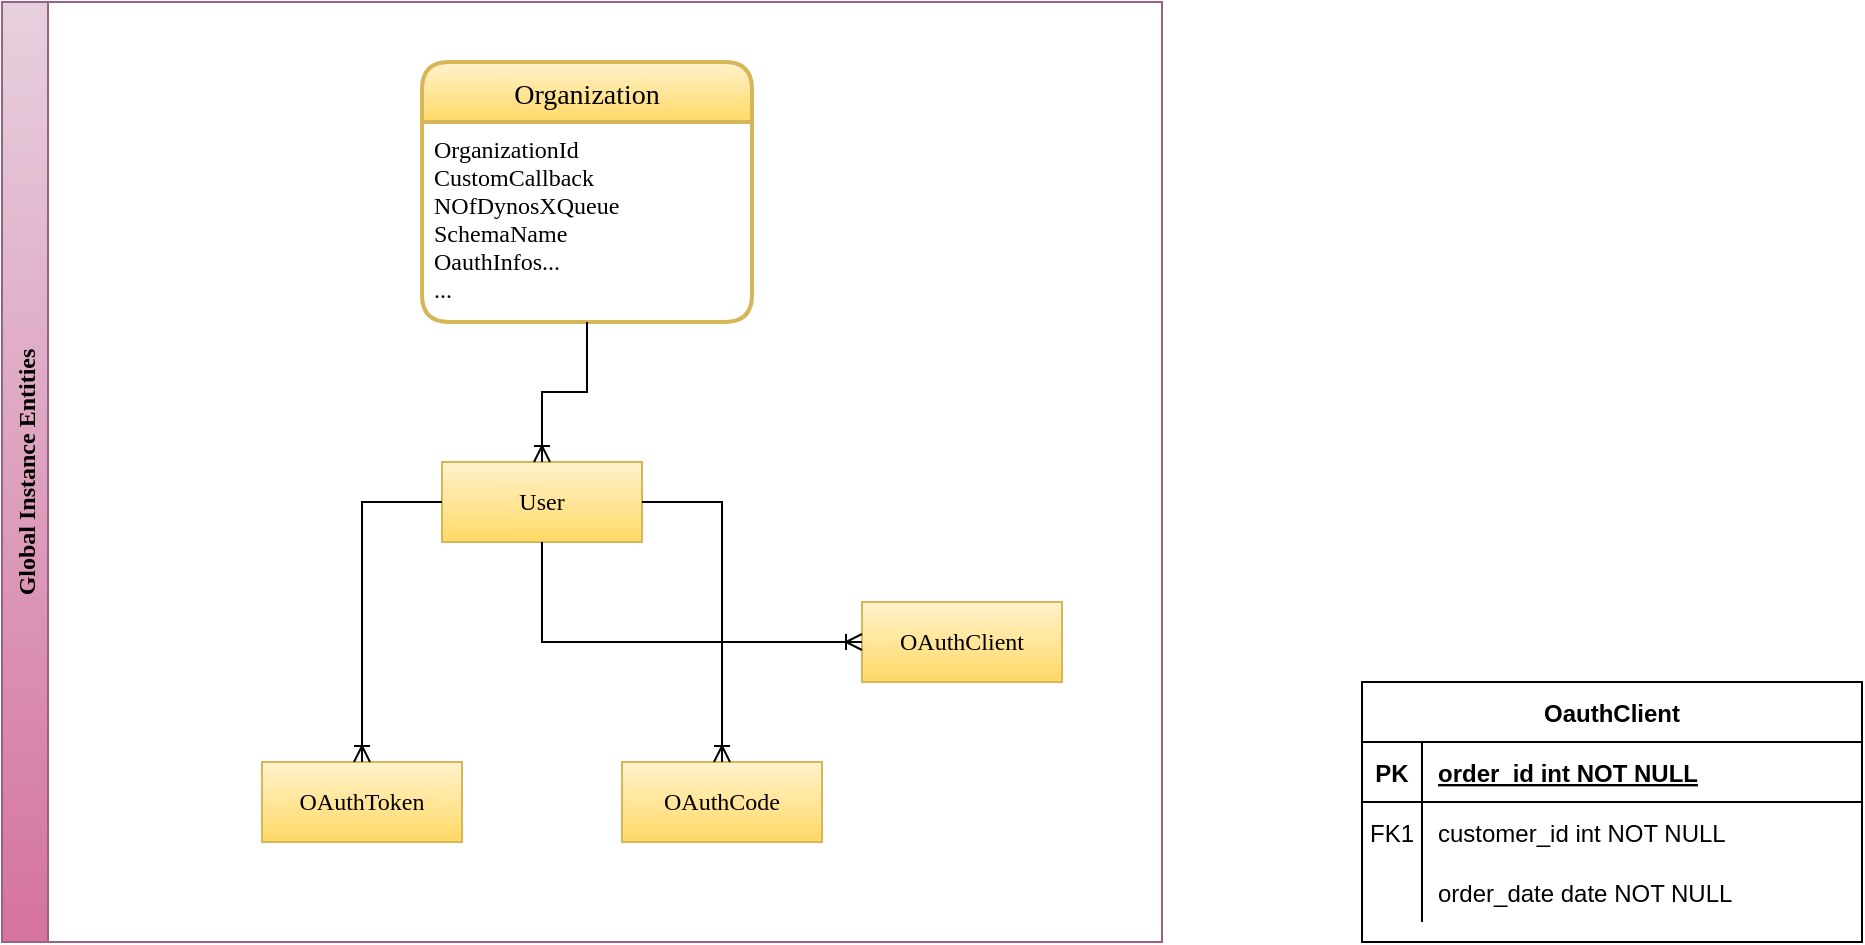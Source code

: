 <mxfile version="17.5.0" type="github">
  <diagram id="R2lEEEUBdFMjLlhIrx00" name="Page-1">
    <mxGraphModel dx="1185" dy="1688" grid="1" gridSize="10" guides="1" tooltips="1" connect="1" arrows="1" fold="1" page="1" pageScale="1" pageWidth="850" pageHeight="1100" math="0" shadow="0" extFonts="Permanent Marker^https://fonts.googleapis.com/css?family=Permanent+Marker">
      <root>
        <mxCell id="0" />
        <mxCell id="1" parent="0" />
        <mxCell id="C-vyLk0tnHw3VtMMgP7b-2" value="OauthClient" style="shape=table;startSize=30;container=1;collapsible=1;childLayout=tableLayout;fixedRows=1;rowLines=0;fontStyle=1;align=center;resizeLast=1;" parent="1" vertex="1">
          <mxGeometry x="740" y="310" width="250" height="130" as="geometry" />
        </mxCell>
        <mxCell id="C-vyLk0tnHw3VtMMgP7b-3" value="" style="shape=partialRectangle;collapsible=0;dropTarget=0;pointerEvents=0;fillColor=none;points=[[0,0.5],[1,0.5]];portConstraint=eastwest;top=0;left=0;right=0;bottom=1;" parent="C-vyLk0tnHw3VtMMgP7b-2" vertex="1">
          <mxGeometry y="30" width="250" height="30" as="geometry" />
        </mxCell>
        <mxCell id="C-vyLk0tnHw3VtMMgP7b-4" value="PK" style="shape=partialRectangle;overflow=hidden;connectable=0;fillColor=none;top=0;left=0;bottom=0;right=0;fontStyle=1;" parent="C-vyLk0tnHw3VtMMgP7b-3" vertex="1">
          <mxGeometry width="30" height="30" as="geometry">
            <mxRectangle width="30" height="30" as="alternateBounds" />
          </mxGeometry>
        </mxCell>
        <mxCell id="C-vyLk0tnHw3VtMMgP7b-5" value="order_id int NOT NULL " style="shape=partialRectangle;overflow=hidden;connectable=0;fillColor=none;top=0;left=0;bottom=0;right=0;align=left;spacingLeft=6;fontStyle=5;" parent="C-vyLk0tnHw3VtMMgP7b-3" vertex="1">
          <mxGeometry x="30" width="220" height="30" as="geometry">
            <mxRectangle width="220" height="30" as="alternateBounds" />
          </mxGeometry>
        </mxCell>
        <mxCell id="C-vyLk0tnHw3VtMMgP7b-6" value="" style="shape=partialRectangle;collapsible=0;dropTarget=0;pointerEvents=0;fillColor=none;points=[[0,0.5],[1,0.5]];portConstraint=eastwest;top=0;left=0;right=0;bottom=0;" parent="C-vyLk0tnHw3VtMMgP7b-2" vertex="1">
          <mxGeometry y="60" width="250" height="30" as="geometry" />
        </mxCell>
        <mxCell id="C-vyLk0tnHw3VtMMgP7b-7" value="FK1" style="shape=partialRectangle;overflow=hidden;connectable=0;fillColor=none;top=0;left=0;bottom=0;right=0;" parent="C-vyLk0tnHw3VtMMgP7b-6" vertex="1">
          <mxGeometry width="30" height="30" as="geometry">
            <mxRectangle width="30" height="30" as="alternateBounds" />
          </mxGeometry>
        </mxCell>
        <mxCell id="C-vyLk0tnHw3VtMMgP7b-8" value="customer_id int NOT NULL" style="shape=partialRectangle;overflow=hidden;connectable=0;fillColor=none;top=0;left=0;bottom=0;right=0;align=left;spacingLeft=6;" parent="C-vyLk0tnHw3VtMMgP7b-6" vertex="1">
          <mxGeometry x="30" width="220" height="30" as="geometry">
            <mxRectangle width="220" height="30" as="alternateBounds" />
          </mxGeometry>
        </mxCell>
        <mxCell id="C-vyLk0tnHw3VtMMgP7b-9" value="" style="shape=partialRectangle;collapsible=0;dropTarget=0;pointerEvents=0;fillColor=none;points=[[0,0.5],[1,0.5]];portConstraint=eastwest;top=0;left=0;right=0;bottom=0;" parent="C-vyLk0tnHw3VtMMgP7b-2" vertex="1">
          <mxGeometry y="90" width="250" height="30" as="geometry" />
        </mxCell>
        <mxCell id="C-vyLk0tnHw3VtMMgP7b-10" value="" style="shape=partialRectangle;overflow=hidden;connectable=0;fillColor=none;top=0;left=0;bottom=0;right=0;" parent="C-vyLk0tnHw3VtMMgP7b-9" vertex="1">
          <mxGeometry width="30" height="30" as="geometry">
            <mxRectangle width="30" height="30" as="alternateBounds" />
          </mxGeometry>
        </mxCell>
        <mxCell id="C-vyLk0tnHw3VtMMgP7b-11" value="order_date date NOT NULL" style="shape=partialRectangle;overflow=hidden;connectable=0;fillColor=none;top=0;left=0;bottom=0;right=0;align=left;spacingLeft=6;" parent="C-vyLk0tnHw3VtMMgP7b-9" vertex="1">
          <mxGeometry x="30" width="220" height="30" as="geometry">
            <mxRectangle width="220" height="30" as="alternateBounds" />
          </mxGeometry>
        </mxCell>
        <mxCell id="2rapCwgigCF9VeGwZqSI-26" value="Global Instance Entities" style="swimlane;horizontal=0;fillColor=#e6d0de;gradientColor=#d5739d;strokeColor=#996185;fontFamily=Lucida Console;" vertex="1" parent="1">
          <mxGeometry x="60" y="-30" width="580" height="470" as="geometry" />
        </mxCell>
        <mxCell id="2rapCwgigCF9VeGwZqSI-57" value="" style="group" vertex="1" connectable="0" parent="2rapCwgigCF9VeGwZqSI-26">
          <mxGeometry x="130" y="230" width="400" height="190" as="geometry" />
        </mxCell>
        <mxCell id="2rapCwgigCF9VeGwZqSI-23" value="&lt;font face=&quot;Lucida Console&quot;&gt;OAuthClient&lt;/font&gt;" style="whiteSpace=wrap;html=1;align=center;fillColor=#fff2cc;strokeColor=#d6b656;gradientColor=#ffd966;" vertex="1" parent="2rapCwgigCF9VeGwZqSI-57">
          <mxGeometry x="300" y="70" width="100" height="40" as="geometry" />
        </mxCell>
        <mxCell id="2rapCwgigCF9VeGwZqSI-21" value="&lt;font face=&quot;Lucida Console&quot;&gt;User&lt;/font&gt;" style="whiteSpace=wrap;html=1;align=center;fillColor=#fff2cc;strokeColor=#d6b656;gradientColor=#ffd966;" vertex="1" parent="2rapCwgigCF9VeGwZqSI-57">
          <mxGeometry x="90" width="100" height="40" as="geometry" />
        </mxCell>
        <mxCell id="2rapCwgigCF9VeGwZqSI-36" style="edgeStyle=orthogonalEdgeStyle;rounded=0;orthogonalLoop=1;jettySize=auto;html=1;exitX=0.5;exitY=1;exitDx=0;exitDy=0;entryX=0;entryY=0.5;entryDx=0;entryDy=0;endArrow=ERoneToMany;endFill=0;" edge="1" parent="2rapCwgigCF9VeGwZqSI-57" source="2rapCwgigCF9VeGwZqSI-21" target="2rapCwgigCF9VeGwZqSI-23">
          <mxGeometry relative="1" as="geometry">
            <mxPoint x="150" y="-90" as="sourcePoint" />
            <mxPoint x="150" y="-30.0" as="targetPoint" />
          </mxGeometry>
        </mxCell>
        <mxCell id="2rapCwgigCF9VeGwZqSI-43" value="" style="group" vertex="1" connectable="0" parent="2rapCwgigCF9VeGwZqSI-57">
          <mxGeometry y="150" width="280" height="40" as="geometry" />
        </mxCell>
        <mxCell id="2rapCwgigCF9VeGwZqSI-24" value="&lt;font face=&quot;Lucida Console&quot;&gt;OAuthCode&lt;/font&gt;" style="whiteSpace=wrap;html=1;align=center;fillColor=#fff2cc;strokeColor=#d6b656;gradientColor=#ffd966;" vertex="1" parent="2rapCwgigCF9VeGwZqSI-43">
          <mxGeometry x="180" width="100" height="40" as="geometry" />
        </mxCell>
        <mxCell id="2rapCwgigCF9VeGwZqSI-25" value="&lt;font face=&quot;Lucida Console&quot;&gt;OAuthToken&lt;/font&gt;" style="whiteSpace=wrap;html=1;align=center;fillColor=#fff2cc;strokeColor=#d6b656;gradientColor=#ffd966;" vertex="1" parent="2rapCwgigCF9VeGwZqSI-43">
          <mxGeometry width="100" height="40" as="geometry" />
        </mxCell>
        <mxCell id="2rapCwgigCF9VeGwZqSI-38" style="edgeStyle=orthogonalEdgeStyle;rounded=0;orthogonalLoop=1;jettySize=auto;html=1;exitX=1;exitY=0.5;exitDx=0;exitDy=0;entryX=0.5;entryY=0;entryDx=0;entryDy=0;endArrow=ERoneToMany;endFill=0;" edge="1" parent="2rapCwgigCF9VeGwZqSI-57" source="2rapCwgigCF9VeGwZqSI-21" target="2rapCwgigCF9VeGwZqSI-24">
          <mxGeometry relative="1" as="geometry">
            <mxPoint x="100" y="30" as="sourcePoint" />
            <mxPoint x="60" y="160" as="targetPoint" />
          </mxGeometry>
        </mxCell>
        <mxCell id="2rapCwgigCF9VeGwZqSI-37" style="edgeStyle=orthogonalEdgeStyle;rounded=0;orthogonalLoop=1;jettySize=auto;html=1;exitX=0;exitY=0.5;exitDx=0;exitDy=0;entryX=0.5;entryY=0;entryDx=0;entryDy=0;endArrow=ERoneToMany;endFill=0;" edge="1" parent="2rapCwgigCF9VeGwZqSI-57" source="2rapCwgigCF9VeGwZqSI-21" target="2rapCwgigCF9VeGwZqSI-25">
          <mxGeometry relative="1" as="geometry">
            <mxPoint x="150" y="50" as="sourcePoint" />
            <mxPoint x="290" y="100" as="targetPoint" />
          </mxGeometry>
        </mxCell>
        <mxCell id="2rapCwgigCF9VeGwZqSI-60" value="" style="shape=partialRectangle;connectable=0;fillColor=none;top=0;left=0;bottom=0;right=0;editable=1;overflow=hidden;fontFamily=Lucida Console;" vertex="1" parent="2rapCwgigCF9VeGwZqSI-26">
          <mxGeometry x="195" y="190" width="30" height="30" as="geometry">
            <mxRectangle width="30" height="30" as="alternateBounds" />
          </mxGeometry>
        </mxCell>
        <mxCell id="2rapCwgigCF9VeGwZqSI-61" value="Organization" style="swimlane;childLayout=stackLayout;horizontal=1;startSize=30;horizontalStack=0;rounded=1;fontSize=14;fontStyle=0;strokeWidth=2;resizeParent=0;resizeLast=1;shadow=0;dashed=0;align=center;fontFamily=Lucida Console;fillColor=#fff2cc;gradientColor=#ffd966;strokeColor=#d6b656;" vertex="1" parent="2rapCwgigCF9VeGwZqSI-26">
          <mxGeometry x="210" y="30" width="165" height="130" as="geometry" />
        </mxCell>
        <mxCell id="2rapCwgigCF9VeGwZqSI-62" value="OrganizationId&#xa;CustomCallback&#xa;NOfDynosXQueue&#xa;SchemaName&#xa;OauthInfos...&#xa;..." style="align=left;strokeColor=none;fillColor=none;spacingLeft=4;fontSize=12;verticalAlign=top;resizable=0;rotatable=0;part=1;fontFamily=Lucida Console;" vertex="1" parent="2rapCwgigCF9VeGwZqSI-61">
          <mxGeometry y="30" width="165" height="100" as="geometry" />
        </mxCell>
        <mxCell id="2rapCwgigCF9VeGwZqSI-63" style="edgeStyle=orthogonalEdgeStyle;rounded=0;orthogonalLoop=1;jettySize=auto;html=1;exitX=0.5;exitY=1;exitDx=0;exitDy=0;entryX=0.5;entryY=0;entryDx=0;entryDy=0;endArrow=ERoneToMany;endFill=0;" edge="1" parent="2rapCwgigCF9VeGwZqSI-26" source="2rapCwgigCF9VeGwZqSI-62" target="2rapCwgigCF9VeGwZqSI-21">
          <mxGeometry relative="1" as="geometry">
            <mxPoint x="280.0" y="280" as="sourcePoint" />
            <mxPoint x="440" y="330" as="targetPoint" />
          </mxGeometry>
        </mxCell>
      </root>
    </mxGraphModel>
  </diagram>
</mxfile>
